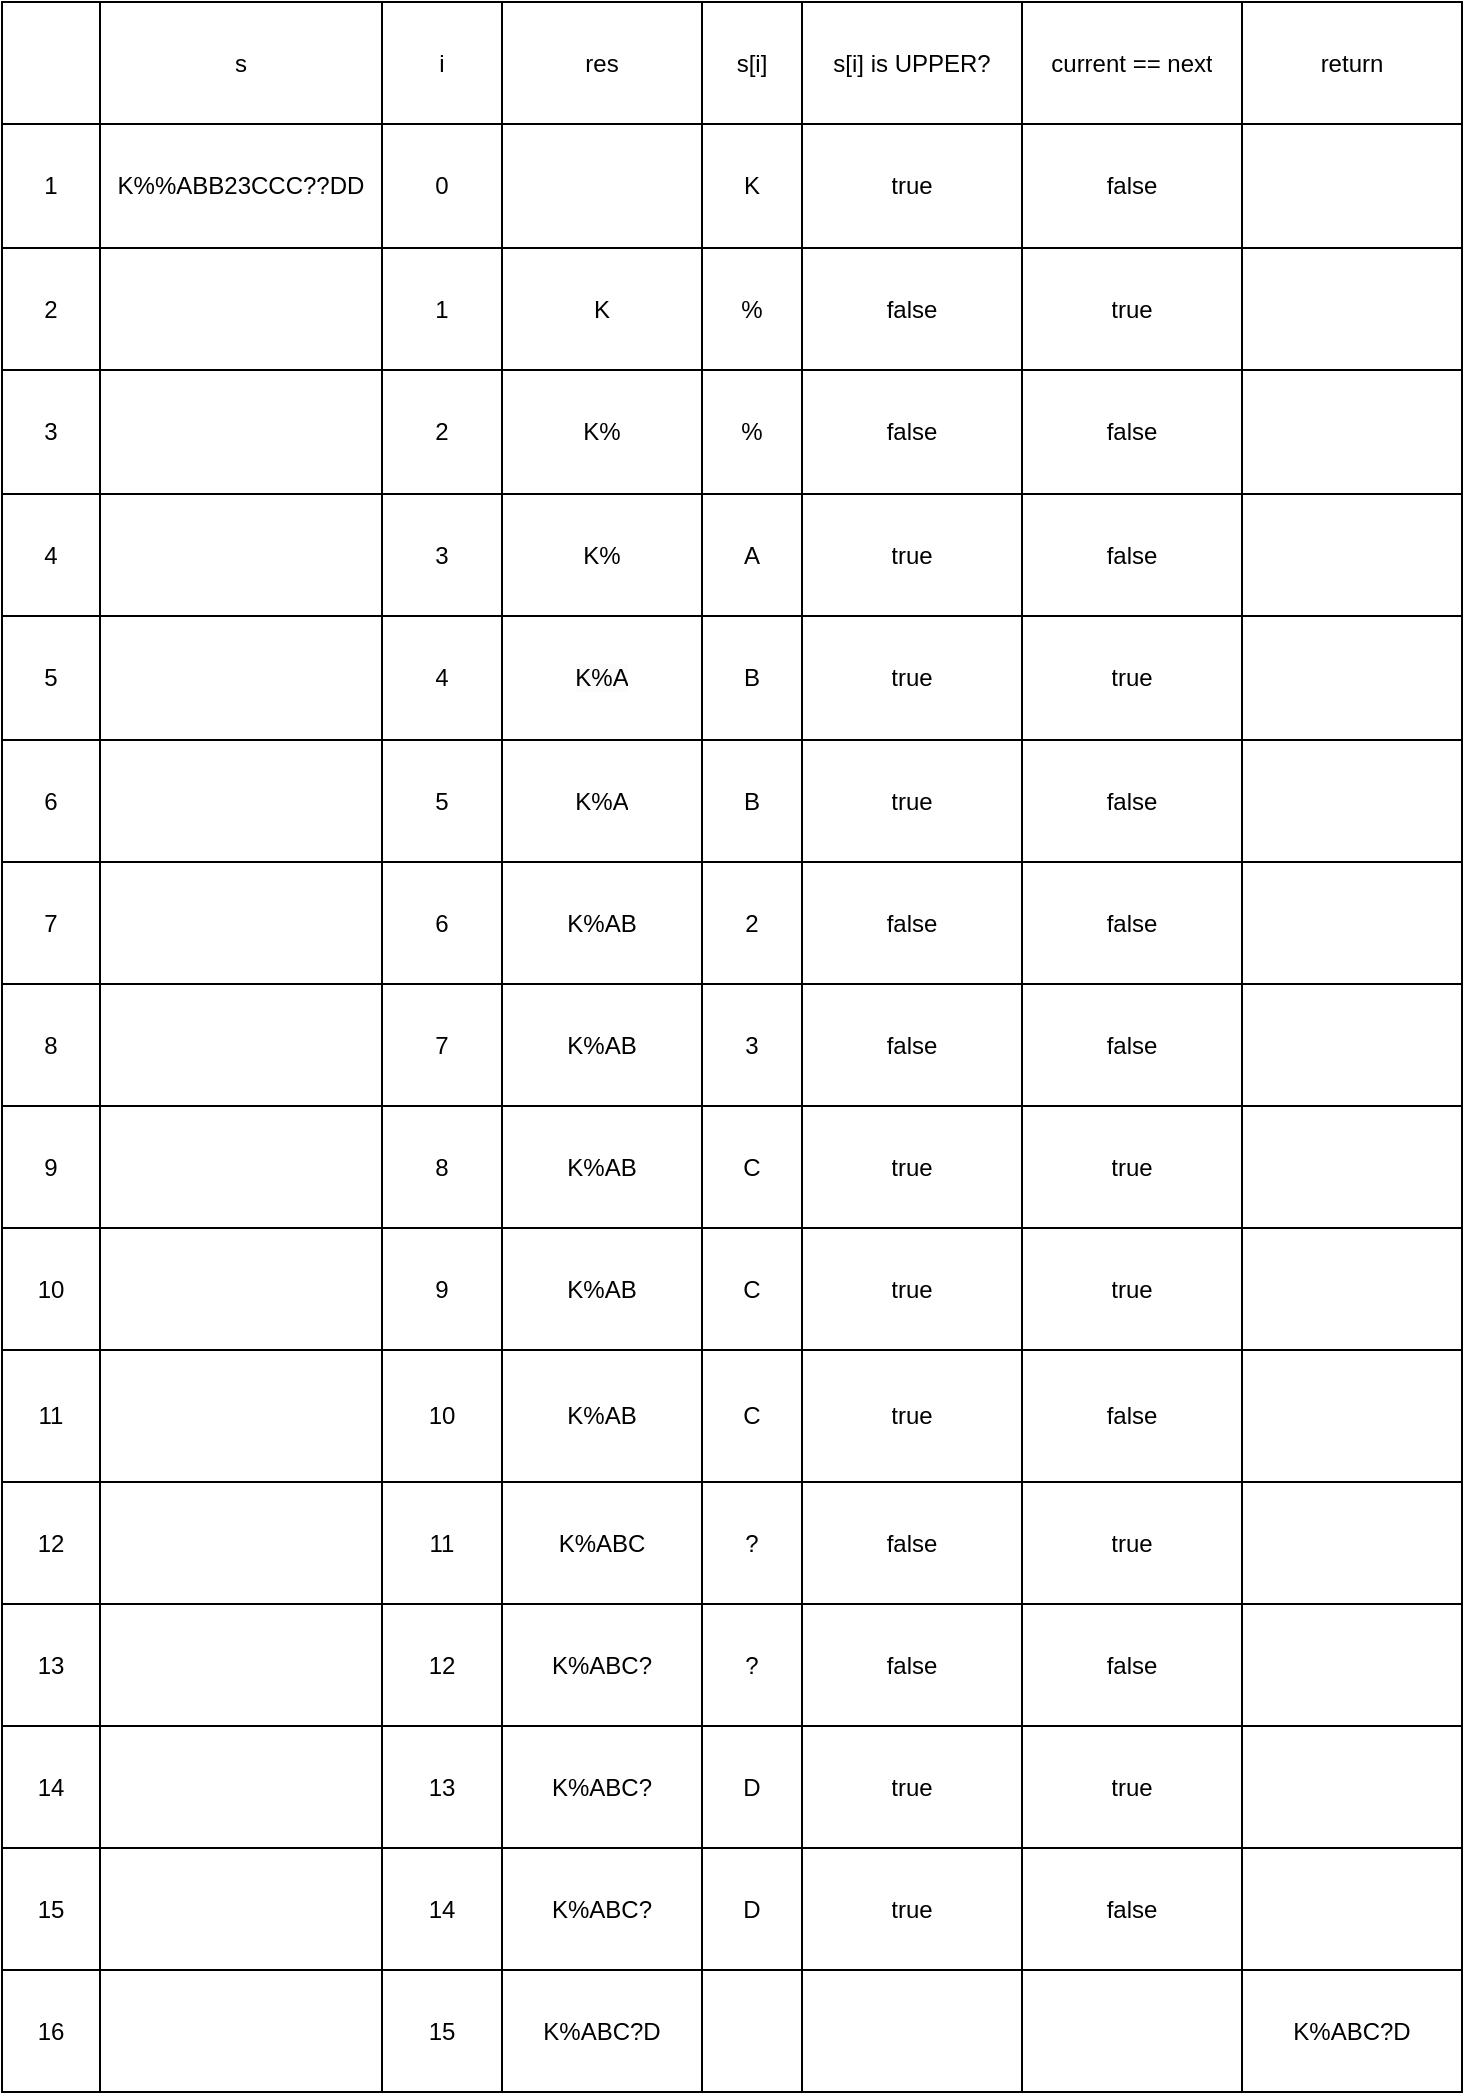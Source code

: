 <mxfile>
    <diagram id="xRcqVcidd9in8_L7Tt4t" name="Page-1">
        <mxGraphModel dx="1222" dy="892" grid="1" gridSize="10" guides="1" tooltips="1" connect="1" arrows="1" fold="1" page="1" pageScale="1" pageWidth="850" pageHeight="1100" math="0" shadow="0">
            <root>
                <mxCell id="0"/>
                <mxCell id="1" parent="0"/>
                <mxCell id="3" value="" style="shape=table;startSize=0;container=1;collapsible=0;childLayout=tableLayout;" vertex="1" parent="1">
                    <mxGeometry x="70" y="28" width="730" height="1045" as="geometry"/>
                </mxCell>
                <mxCell id="4" value="" style="shape=tableRow;horizontal=0;startSize=0;swimlaneHead=0;swimlaneBody=0;strokeColor=inherit;top=0;left=0;bottom=0;right=0;collapsible=0;dropTarget=0;fillColor=none;points=[[0,0.5],[1,0.5]];portConstraint=eastwest;" vertex="1" parent="3">
                    <mxGeometry width="730" height="61" as="geometry"/>
                </mxCell>
                <mxCell id="5" value="" style="shape=partialRectangle;html=1;whiteSpace=wrap;connectable=0;strokeColor=inherit;overflow=hidden;fillColor=none;top=0;left=0;bottom=0;right=0;pointerEvents=1;shadow=0;" vertex="1" parent="4">
                    <mxGeometry width="49" height="61" as="geometry">
                        <mxRectangle width="49" height="61" as="alternateBounds"/>
                    </mxGeometry>
                </mxCell>
                <mxCell id="61" value="s" style="shape=partialRectangle;html=1;whiteSpace=wrap;connectable=0;strokeColor=inherit;overflow=hidden;fillColor=none;top=0;left=0;bottom=0;right=0;pointerEvents=1;" vertex="1" parent="4">
                    <mxGeometry x="49" width="141" height="61" as="geometry">
                        <mxRectangle width="141" height="61" as="alternateBounds"/>
                    </mxGeometry>
                </mxCell>
                <mxCell id="165" value="i" style="shape=partialRectangle;html=1;whiteSpace=wrap;connectable=0;strokeColor=inherit;overflow=hidden;fillColor=none;top=0;left=0;bottom=0;right=0;pointerEvents=1;" vertex="1" parent="4">
                    <mxGeometry x="190" width="60" height="61" as="geometry">
                        <mxRectangle width="60" height="61" as="alternateBounds"/>
                    </mxGeometry>
                </mxCell>
                <mxCell id="6" value="res" style="shape=partialRectangle;html=1;whiteSpace=wrap;connectable=0;strokeColor=inherit;overflow=hidden;fillColor=none;top=0;left=0;bottom=0;right=0;pointerEvents=1;" vertex="1" parent="4">
                    <mxGeometry x="250" width="100" height="61" as="geometry">
                        <mxRectangle width="100" height="61" as="alternateBounds"/>
                    </mxGeometry>
                </mxCell>
                <mxCell id="7" value="s[i]" style="shape=partialRectangle;html=1;whiteSpace=wrap;connectable=0;strokeColor=inherit;overflow=hidden;fillColor=none;top=0;left=0;bottom=0;right=0;pointerEvents=1;" vertex="1" parent="4">
                    <mxGeometry x="350" width="50" height="61" as="geometry">
                        <mxRectangle width="50" height="61" as="alternateBounds"/>
                    </mxGeometry>
                </mxCell>
                <mxCell id="8" value="s[i] is UPPER?" style="shape=partialRectangle;html=1;whiteSpace=wrap;connectable=0;strokeColor=inherit;overflow=hidden;fillColor=none;top=0;left=0;bottom=0;right=0;pointerEvents=1;" vertex="1" parent="4">
                    <mxGeometry x="400" width="110" height="61" as="geometry">
                        <mxRectangle width="110" height="61" as="alternateBounds"/>
                    </mxGeometry>
                </mxCell>
                <mxCell id="9" value="&lt;span style=&quot;color: rgb(0, 0, 0);&quot;&gt;current == next&lt;/span&gt;" style="shape=partialRectangle;html=1;whiteSpace=wrap;connectable=0;strokeColor=inherit;overflow=hidden;fillColor=none;top=0;left=0;bottom=0;right=0;pointerEvents=1;" vertex="1" parent="4">
                    <mxGeometry x="510" width="110" height="61" as="geometry">
                        <mxRectangle width="110" height="61" as="alternateBounds"/>
                    </mxGeometry>
                </mxCell>
                <mxCell id="10" value="return" style="shape=partialRectangle;html=1;whiteSpace=wrap;connectable=0;strokeColor=inherit;overflow=hidden;fillColor=none;top=0;left=0;bottom=0;right=0;pointerEvents=1;" vertex="1" parent="4">
                    <mxGeometry x="620" width="110" height="61" as="geometry">
                        <mxRectangle width="110" height="61" as="alternateBounds"/>
                    </mxGeometry>
                </mxCell>
                <mxCell id="12" value="" style="shape=tableRow;horizontal=0;startSize=0;swimlaneHead=0;swimlaneBody=0;strokeColor=inherit;top=0;left=0;bottom=0;right=0;collapsible=0;dropTarget=0;fillColor=none;points=[[0,0.5],[1,0.5]];portConstraint=eastwest;" vertex="1" parent="3">
                    <mxGeometry y="61" width="730" height="62" as="geometry"/>
                </mxCell>
                <mxCell id="13" value="1" style="shape=partialRectangle;html=1;whiteSpace=wrap;connectable=0;strokeColor=inherit;overflow=hidden;fillColor=none;top=0;left=0;bottom=0;right=0;pointerEvents=1;" vertex="1" parent="12">
                    <mxGeometry width="49" height="62" as="geometry">
                        <mxRectangle width="49" height="62" as="alternateBounds"/>
                    </mxGeometry>
                </mxCell>
                <mxCell id="62" value="K%%ABB23CCC??DD" style="shape=partialRectangle;html=1;whiteSpace=wrap;connectable=0;strokeColor=inherit;overflow=hidden;fillColor=none;top=0;left=0;bottom=0;right=0;pointerEvents=1;" vertex="1" parent="12">
                    <mxGeometry x="49" width="141" height="62" as="geometry">
                        <mxRectangle width="141" height="62" as="alternateBounds"/>
                    </mxGeometry>
                </mxCell>
                <mxCell id="166" value="0" style="shape=partialRectangle;html=1;whiteSpace=wrap;connectable=0;strokeColor=inherit;overflow=hidden;fillColor=none;top=0;left=0;bottom=0;right=0;pointerEvents=1;" vertex="1" parent="12">
                    <mxGeometry x="190" width="60" height="62" as="geometry">
                        <mxRectangle width="60" height="62" as="alternateBounds"/>
                    </mxGeometry>
                </mxCell>
                <mxCell id="14" value="" style="shape=partialRectangle;html=1;whiteSpace=wrap;connectable=0;strokeColor=inherit;overflow=hidden;fillColor=none;top=0;left=0;bottom=0;right=0;pointerEvents=1;" vertex="1" parent="12">
                    <mxGeometry x="250" width="100" height="62" as="geometry">
                        <mxRectangle width="100" height="62" as="alternateBounds"/>
                    </mxGeometry>
                </mxCell>
                <mxCell id="15" value="K" style="shape=partialRectangle;html=1;whiteSpace=wrap;connectable=0;strokeColor=inherit;overflow=hidden;fillColor=none;top=0;left=0;bottom=0;right=0;pointerEvents=1;" vertex="1" parent="12">
                    <mxGeometry x="350" width="50" height="62" as="geometry">
                        <mxRectangle width="50" height="62" as="alternateBounds"/>
                    </mxGeometry>
                </mxCell>
                <mxCell id="16" value="true" style="shape=partialRectangle;html=1;whiteSpace=wrap;connectable=0;strokeColor=inherit;overflow=hidden;fillColor=none;top=0;left=0;bottom=0;right=0;pointerEvents=1;" vertex="1" parent="12">
                    <mxGeometry x="400" width="110" height="62" as="geometry">
                        <mxRectangle width="110" height="62" as="alternateBounds"/>
                    </mxGeometry>
                </mxCell>
                <mxCell id="17" value="false" style="shape=partialRectangle;html=1;whiteSpace=wrap;connectable=0;strokeColor=inherit;overflow=hidden;fillColor=none;top=0;left=0;bottom=0;right=0;pointerEvents=1;" vertex="1" parent="12">
                    <mxGeometry x="510" width="110" height="62" as="geometry">
                        <mxRectangle width="110" height="62" as="alternateBounds"/>
                    </mxGeometry>
                </mxCell>
                <mxCell id="18" value="" style="shape=partialRectangle;html=1;whiteSpace=wrap;connectable=0;strokeColor=inherit;overflow=hidden;fillColor=none;top=0;left=0;bottom=0;right=0;pointerEvents=1;" vertex="1" parent="12">
                    <mxGeometry x="620" width="110" height="62" as="geometry">
                        <mxRectangle width="110" height="62" as="alternateBounds"/>
                    </mxGeometry>
                </mxCell>
                <mxCell id="20" value="" style="shape=tableRow;horizontal=0;startSize=0;swimlaneHead=0;swimlaneBody=0;strokeColor=inherit;top=0;left=0;bottom=0;right=0;collapsible=0;dropTarget=0;fillColor=none;points=[[0,0.5],[1,0.5]];portConstraint=eastwest;" vertex="1" parent="3">
                    <mxGeometry y="123" width="730" height="61" as="geometry"/>
                </mxCell>
                <mxCell id="21" value="2" style="shape=partialRectangle;html=1;whiteSpace=wrap;connectable=0;strokeColor=inherit;overflow=hidden;fillColor=none;top=0;left=0;bottom=0;right=0;pointerEvents=1;" vertex="1" parent="20">
                    <mxGeometry width="49" height="61" as="geometry">
                        <mxRectangle width="49" height="61" as="alternateBounds"/>
                    </mxGeometry>
                </mxCell>
                <mxCell id="63" style="shape=partialRectangle;html=1;whiteSpace=wrap;connectable=0;strokeColor=inherit;overflow=hidden;fillColor=none;top=0;left=0;bottom=0;right=0;pointerEvents=1;" vertex="1" parent="20">
                    <mxGeometry x="49" width="141" height="61" as="geometry">
                        <mxRectangle width="141" height="61" as="alternateBounds"/>
                    </mxGeometry>
                </mxCell>
                <mxCell id="167" value="1" style="shape=partialRectangle;html=1;whiteSpace=wrap;connectable=0;strokeColor=inherit;overflow=hidden;fillColor=none;top=0;left=0;bottom=0;right=0;pointerEvents=1;" vertex="1" parent="20">
                    <mxGeometry x="190" width="60" height="61" as="geometry">
                        <mxRectangle width="60" height="61" as="alternateBounds"/>
                    </mxGeometry>
                </mxCell>
                <mxCell id="22" value="K" style="shape=partialRectangle;html=1;whiteSpace=wrap;connectable=0;strokeColor=inherit;overflow=hidden;fillColor=none;top=0;left=0;bottom=0;right=0;pointerEvents=1;" vertex="1" parent="20">
                    <mxGeometry x="250" width="100" height="61" as="geometry">
                        <mxRectangle width="100" height="61" as="alternateBounds"/>
                    </mxGeometry>
                </mxCell>
                <mxCell id="23" value="%" style="shape=partialRectangle;html=1;whiteSpace=wrap;connectable=0;strokeColor=inherit;overflow=hidden;fillColor=none;top=0;left=0;bottom=0;right=0;pointerEvents=1;" vertex="1" parent="20">
                    <mxGeometry x="350" width="50" height="61" as="geometry">
                        <mxRectangle width="50" height="61" as="alternateBounds"/>
                    </mxGeometry>
                </mxCell>
                <mxCell id="24" value="false" style="shape=partialRectangle;html=1;whiteSpace=wrap;connectable=0;strokeColor=inherit;overflow=hidden;fillColor=none;top=0;left=0;bottom=0;right=0;pointerEvents=1;" vertex="1" parent="20">
                    <mxGeometry x="400" width="110" height="61" as="geometry">
                        <mxRectangle width="110" height="61" as="alternateBounds"/>
                    </mxGeometry>
                </mxCell>
                <mxCell id="25" value="true" style="shape=partialRectangle;html=1;whiteSpace=wrap;connectable=0;strokeColor=inherit;overflow=hidden;fillColor=none;top=0;left=0;bottom=0;right=0;pointerEvents=1;" vertex="1" parent="20">
                    <mxGeometry x="510" width="110" height="61" as="geometry">
                        <mxRectangle width="110" height="61" as="alternateBounds"/>
                    </mxGeometry>
                </mxCell>
                <mxCell id="26" value="" style="shape=partialRectangle;html=1;whiteSpace=wrap;connectable=0;strokeColor=inherit;overflow=hidden;fillColor=none;top=0;left=0;bottom=0;right=0;pointerEvents=1;" vertex="1" parent="20">
                    <mxGeometry x="620" width="110" height="61" as="geometry">
                        <mxRectangle width="110" height="61" as="alternateBounds"/>
                    </mxGeometry>
                </mxCell>
                <mxCell id="28" value="" style="shape=tableRow;horizontal=0;startSize=0;swimlaneHead=0;swimlaneBody=0;strokeColor=inherit;top=0;left=0;bottom=0;right=0;collapsible=0;dropTarget=0;fillColor=none;points=[[0,0.5],[1,0.5]];portConstraint=eastwest;" vertex="1" parent="3">
                    <mxGeometry y="184" width="730" height="62" as="geometry"/>
                </mxCell>
                <mxCell id="29" value="3" style="shape=partialRectangle;html=1;whiteSpace=wrap;connectable=0;strokeColor=inherit;overflow=hidden;fillColor=none;top=0;left=0;bottom=0;right=0;pointerEvents=1;" vertex="1" parent="28">
                    <mxGeometry width="49" height="62" as="geometry">
                        <mxRectangle width="49" height="62" as="alternateBounds"/>
                    </mxGeometry>
                </mxCell>
                <mxCell id="64" style="shape=partialRectangle;html=1;whiteSpace=wrap;connectable=0;strokeColor=inherit;overflow=hidden;fillColor=none;top=0;left=0;bottom=0;right=0;pointerEvents=1;" vertex="1" parent="28">
                    <mxGeometry x="49" width="141" height="62" as="geometry">
                        <mxRectangle width="141" height="62" as="alternateBounds"/>
                    </mxGeometry>
                </mxCell>
                <mxCell id="168" value="2" style="shape=partialRectangle;html=1;whiteSpace=wrap;connectable=0;strokeColor=inherit;overflow=hidden;fillColor=none;top=0;left=0;bottom=0;right=0;pointerEvents=1;" vertex="1" parent="28">
                    <mxGeometry x="190" width="60" height="62" as="geometry">
                        <mxRectangle width="60" height="62" as="alternateBounds"/>
                    </mxGeometry>
                </mxCell>
                <mxCell id="30" value="K%" style="shape=partialRectangle;html=1;whiteSpace=wrap;connectable=0;strokeColor=inherit;overflow=hidden;fillColor=none;top=0;left=0;bottom=0;right=0;pointerEvents=1;" vertex="1" parent="28">
                    <mxGeometry x="250" width="100" height="62" as="geometry">
                        <mxRectangle width="100" height="62" as="alternateBounds"/>
                    </mxGeometry>
                </mxCell>
                <mxCell id="31" value="%" style="shape=partialRectangle;html=1;whiteSpace=wrap;connectable=0;strokeColor=inherit;overflow=hidden;fillColor=none;top=0;left=0;bottom=0;right=0;pointerEvents=1;" vertex="1" parent="28">
                    <mxGeometry x="350" width="50" height="62" as="geometry">
                        <mxRectangle width="50" height="62" as="alternateBounds"/>
                    </mxGeometry>
                </mxCell>
                <mxCell id="32" value="false" style="shape=partialRectangle;html=1;whiteSpace=wrap;connectable=0;strokeColor=inherit;overflow=hidden;fillColor=none;top=0;left=0;bottom=0;right=0;pointerEvents=1;" vertex="1" parent="28">
                    <mxGeometry x="400" width="110" height="62" as="geometry">
                        <mxRectangle width="110" height="62" as="alternateBounds"/>
                    </mxGeometry>
                </mxCell>
                <mxCell id="33" value="false" style="shape=partialRectangle;html=1;whiteSpace=wrap;connectable=0;strokeColor=inherit;overflow=hidden;fillColor=none;top=0;left=0;bottom=0;right=0;pointerEvents=1;" vertex="1" parent="28">
                    <mxGeometry x="510" width="110" height="62" as="geometry">
                        <mxRectangle width="110" height="62" as="alternateBounds"/>
                    </mxGeometry>
                </mxCell>
                <mxCell id="34" value="" style="shape=partialRectangle;html=1;whiteSpace=wrap;connectable=0;strokeColor=inherit;overflow=hidden;fillColor=none;top=0;left=0;bottom=0;right=0;pointerEvents=1;" vertex="1" parent="28">
                    <mxGeometry x="620" width="110" height="62" as="geometry">
                        <mxRectangle width="110" height="62" as="alternateBounds"/>
                    </mxGeometry>
                </mxCell>
                <mxCell id="36" value="" style="shape=tableRow;horizontal=0;startSize=0;swimlaneHead=0;swimlaneBody=0;strokeColor=inherit;top=0;left=0;bottom=0;right=0;collapsible=0;dropTarget=0;fillColor=none;points=[[0,0.5],[1,0.5]];portConstraint=eastwest;" vertex="1" parent="3">
                    <mxGeometry y="246" width="730" height="61" as="geometry"/>
                </mxCell>
                <mxCell id="37" value="4" style="shape=partialRectangle;html=1;whiteSpace=wrap;connectable=0;strokeColor=inherit;overflow=hidden;fillColor=none;top=0;left=0;bottom=0;right=0;pointerEvents=1;" vertex="1" parent="36">
                    <mxGeometry width="49" height="61" as="geometry">
                        <mxRectangle width="49" height="61" as="alternateBounds"/>
                    </mxGeometry>
                </mxCell>
                <mxCell id="65" style="shape=partialRectangle;html=1;whiteSpace=wrap;connectable=0;strokeColor=inherit;overflow=hidden;fillColor=none;top=0;left=0;bottom=0;right=0;pointerEvents=1;" vertex="1" parent="36">
                    <mxGeometry x="49" width="141" height="61" as="geometry">
                        <mxRectangle width="141" height="61" as="alternateBounds"/>
                    </mxGeometry>
                </mxCell>
                <mxCell id="169" value="3" style="shape=partialRectangle;html=1;whiteSpace=wrap;connectable=0;strokeColor=inherit;overflow=hidden;fillColor=none;top=0;left=0;bottom=0;right=0;pointerEvents=1;" vertex="1" parent="36">
                    <mxGeometry x="190" width="60" height="61" as="geometry">
                        <mxRectangle width="60" height="61" as="alternateBounds"/>
                    </mxGeometry>
                </mxCell>
                <mxCell id="38" value="&lt;span style=&quot;color: rgb(0, 0, 0);&quot;&gt;K%&lt;/span&gt;" style="shape=partialRectangle;html=1;whiteSpace=wrap;connectable=0;strokeColor=inherit;overflow=hidden;fillColor=none;top=0;left=0;bottom=0;right=0;pointerEvents=1;" vertex="1" parent="36">
                    <mxGeometry x="250" width="100" height="61" as="geometry">
                        <mxRectangle width="100" height="61" as="alternateBounds"/>
                    </mxGeometry>
                </mxCell>
                <mxCell id="39" value="A" style="shape=partialRectangle;html=1;whiteSpace=wrap;connectable=0;strokeColor=inherit;overflow=hidden;fillColor=none;top=0;left=0;bottom=0;right=0;pointerEvents=1;" vertex="1" parent="36">
                    <mxGeometry x="350" width="50" height="61" as="geometry">
                        <mxRectangle width="50" height="61" as="alternateBounds"/>
                    </mxGeometry>
                </mxCell>
                <mxCell id="40" value="true" style="shape=partialRectangle;html=1;whiteSpace=wrap;connectable=0;strokeColor=inherit;overflow=hidden;fillColor=none;top=0;left=0;bottom=0;right=0;pointerEvents=1;" vertex="1" parent="36">
                    <mxGeometry x="400" width="110" height="61" as="geometry">
                        <mxRectangle width="110" height="61" as="alternateBounds"/>
                    </mxGeometry>
                </mxCell>
                <mxCell id="41" value="false" style="shape=partialRectangle;html=1;whiteSpace=wrap;connectable=0;strokeColor=inherit;overflow=hidden;fillColor=none;top=0;left=0;bottom=0;right=0;pointerEvents=1;" vertex="1" parent="36">
                    <mxGeometry x="510" width="110" height="61" as="geometry">
                        <mxRectangle width="110" height="61" as="alternateBounds"/>
                    </mxGeometry>
                </mxCell>
                <mxCell id="42" value="" style="shape=partialRectangle;html=1;whiteSpace=wrap;connectable=0;strokeColor=inherit;overflow=hidden;fillColor=none;top=0;left=0;bottom=0;right=0;pointerEvents=1;" vertex="1" parent="36">
                    <mxGeometry x="620" width="110" height="61" as="geometry">
                        <mxRectangle width="110" height="61" as="alternateBounds"/>
                    </mxGeometry>
                </mxCell>
                <mxCell id="44" value="" style="shape=tableRow;horizontal=0;startSize=0;swimlaneHead=0;swimlaneBody=0;strokeColor=inherit;top=0;left=0;bottom=0;right=0;collapsible=0;dropTarget=0;fillColor=none;points=[[0,0.5],[1,0.5]];portConstraint=eastwest;" vertex="1" parent="3">
                    <mxGeometry y="307" width="730" height="62" as="geometry"/>
                </mxCell>
                <mxCell id="45" value="5" style="shape=partialRectangle;html=1;whiteSpace=wrap;connectable=0;strokeColor=inherit;overflow=hidden;fillColor=none;top=0;left=0;bottom=0;right=0;pointerEvents=1;" vertex="1" parent="44">
                    <mxGeometry width="49" height="62" as="geometry">
                        <mxRectangle width="49" height="62" as="alternateBounds"/>
                    </mxGeometry>
                </mxCell>
                <mxCell id="66" style="shape=partialRectangle;html=1;whiteSpace=wrap;connectable=0;strokeColor=inherit;overflow=hidden;fillColor=none;top=0;left=0;bottom=0;right=0;pointerEvents=1;" vertex="1" parent="44">
                    <mxGeometry x="49" width="141" height="62" as="geometry">
                        <mxRectangle width="141" height="62" as="alternateBounds"/>
                    </mxGeometry>
                </mxCell>
                <mxCell id="170" value="4" style="shape=partialRectangle;html=1;whiteSpace=wrap;connectable=0;strokeColor=inherit;overflow=hidden;fillColor=none;top=0;left=0;bottom=0;right=0;pointerEvents=1;" vertex="1" parent="44">
                    <mxGeometry x="190" width="60" height="62" as="geometry">
                        <mxRectangle width="60" height="62" as="alternateBounds"/>
                    </mxGeometry>
                </mxCell>
                <mxCell id="46" value="&lt;span style=&quot;color: rgb(0, 0, 0); font-family: Helvetica; font-size: 12px; font-style: normal; font-variant-ligatures: normal; font-variant-caps: normal; font-weight: 400; letter-spacing: normal; orphans: 2; text-align: center; text-indent: 0px; text-transform: none; widows: 2; word-spacing: 0px; -webkit-text-stroke-width: 0px; white-space: normal; background-color: rgb(251, 251, 251); text-decoration-thickness: initial; text-decoration-style: initial; text-decoration-color: initial; float: none; display: inline !important;&quot;&gt;K%A&lt;/span&gt;" style="shape=partialRectangle;html=1;whiteSpace=wrap;connectable=0;strokeColor=inherit;overflow=hidden;fillColor=none;top=0;left=0;bottom=0;right=0;pointerEvents=1;" vertex="1" parent="44">
                    <mxGeometry x="250" width="100" height="62" as="geometry">
                        <mxRectangle width="100" height="62" as="alternateBounds"/>
                    </mxGeometry>
                </mxCell>
                <mxCell id="47" value="B" style="shape=partialRectangle;html=1;whiteSpace=wrap;connectable=0;strokeColor=inherit;overflow=hidden;fillColor=none;top=0;left=0;bottom=0;right=0;pointerEvents=1;" vertex="1" parent="44">
                    <mxGeometry x="350" width="50" height="62" as="geometry">
                        <mxRectangle width="50" height="62" as="alternateBounds"/>
                    </mxGeometry>
                </mxCell>
                <mxCell id="48" value="true" style="shape=partialRectangle;html=1;whiteSpace=wrap;connectable=0;strokeColor=inherit;overflow=hidden;fillColor=none;top=0;left=0;bottom=0;right=0;pointerEvents=1;" vertex="1" parent="44">
                    <mxGeometry x="400" width="110" height="62" as="geometry">
                        <mxRectangle width="110" height="62" as="alternateBounds"/>
                    </mxGeometry>
                </mxCell>
                <mxCell id="49" value="true" style="shape=partialRectangle;html=1;whiteSpace=wrap;connectable=0;strokeColor=inherit;overflow=hidden;fillColor=none;top=0;left=0;bottom=0;right=0;pointerEvents=1;" vertex="1" parent="44">
                    <mxGeometry x="510" width="110" height="62" as="geometry">
                        <mxRectangle width="110" height="62" as="alternateBounds"/>
                    </mxGeometry>
                </mxCell>
                <mxCell id="50" value="" style="shape=partialRectangle;html=1;whiteSpace=wrap;connectable=0;strokeColor=inherit;overflow=hidden;fillColor=none;top=0;left=0;bottom=0;right=0;pointerEvents=1;" vertex="1" parent="44">
                    <mxGeometry x="620" width="110" height="62" as="geometry">
                        <mxRectangle width="110" height="62" as="alternateBounds"/>
                    </mxGeometry>
                </mxCell>
                <mxCell id="52" value="" style="shape=tableRow;horizontal=0;startSize=0;swimlaneHead=0;swimlaneBody=0;strokeColor=inherit;top=0;left=0;bottom=0;right=0;collapsible=0;dropTarget=0;fillColor=none;points=[[0,0.5],[1,0.5]];portConstraint=eastwest;" vertex="1" parent="3">
                    <mxGeometry y="369" width="730" height="61" as="geometry"/>
                </mxCell>
                <mxCell id="53" value="6" style="shape=partialRectangle;html=1;whiteSpace=wrap;connectable=0;strokeColor=inherit;overflow=hidden;fillColor=none;top=0;left=0;bottom=0;right=0;pointerEvents=1;" vertex="1" parent="52">
                    <mxGeometry width="49" height="61" as="geometry">
                        <mxRectangle width="49" height="61" as="alternateBounds"/>
                    </mxGeometry>
                </mxCell>
                <mxCell id="67" style="shape=partialRectangle;html=1;whiteSpace=wrap;connectable=0;strokeColor=inherit;overflow=hidden;fillColor=none;top=0;left=0;bottom=0;right=0;pointerEvents=1;" vertex="1" parent="52">
                    <mxGeometry x="49" width="141" height="61" as="geometry">
                        <mxRectangle width="141" height="61" as="alternateBounds"/>
                    </mxGeometry>
                </mxCell>
                <mxCell id="171" value="5" style="shape=partialRectangle;html=1;whiteSpace=wrap;connectable=0;strokeColor=inherit;overflow=hidden;fillColor=none;top=0;left=0;bottom=0;right=0;pointerEvents=1;" vertex="1" parent="52">
                    <mxGeometry x="190" width="60" height="61" as="geometry">
                        <mxRectangle width="60" height="61" as="alternateBounds"/>
                    </mxGeometry>
                </mxCell>
                <mxCell id="54" value="&lt;span style=&quot;color: rgb(0, 0, 0);&quot;&gt;K%A&lt;/span&gt;" style="shape=partialRectangle;html=1;whiteSpace=wrap;connectable=0;strokeColor=inherit;overflow=hidden;fillColor=none;top=0;left=0;bottom=0;right=0;pointerEvents=1;" vertex="1" parent="52">
                    <mxGeometry x="250" width="100" height="61" as="geometry">
                        <mxRectangle width="100" height="61" as="alternateBounds"/>
                    </mxGeometry>
                </mxCell>
                <mxCell id="55" value="B" style="shape=partialRectangle;html=1;whiteSpace=wrap;connectable=0;strokeColor=inherit;overflow=hidden;fillColor=none;top=0;left=0;bottom=0;right=0;pointerEvents=1;" vertex="1" parent="52">
                    <mxGeometry x="350" width="50" height="61" as="geometry">
                        <mxRectangle width="50" height="61" as="alternateBounds"/>
                    </mxGeometry>
                </mxCell>
                <mxCell id="56" value="true" style="shape=partialRectangle;html=1;whiteSpace=wrap;connectable=0;strokeColor=inherit;overflow=hidden;fillColor=none;top=0;left=0;bottom=0;right=0;pointerEvents=1;" vertex="1" parent="52">
                    <mxGeometry x="400" width="110" height="61" as="geometry">
                        <mxRectangle width="110" height="61" as="alternateBounds"/>
                    </mxGeometry>
                </mxCell>
                <mxCell id="57" value="false" style="shape=partialRectangle;html=1;whiteSpace=wrap;connectable=0;strokeColor=inherit;overflow=hidden;fillColor=none;top=0;left=0;bottom=0;right=0;pointerEvents=1;" vertex="1" parent="52">
                    <mxGeometry x="510" width="110" height="61" as="geometry">
                        <mxRectangle width="110" height="61" as="alternateBounds"/>
                    </mxGeometry>
                </mxCell>
                <mxCell id="58" value="" style="shape=partialRectangle;html=1;whiteSpace=wrap;connectable=0;strokeColor=inherit;overflow=hidden;fillColor=none;top=0;left=0;bottom=0;right=0;pointerEvents=1;" vertex="1" parent="52">
                    <mxGeometry x="620" width="110" height="61" as="geometry">
                        <mxRectangle width="110" height="61" as="alternateBounds"/>
                    </mxGeometry>
                </mxCell>
                <mxCell id="76" style="shape=tableRow;horizontal=0;startSize=0;swimlaneHead=0;swimlaneBody=0;strokeColor=inherit;top=0;left=0;bottom=0;right=0;collapsible=0;dropTarget=0;fillColor=none;points=[[0,0.5],[1,0.5]];portConstraint=eastwest;" vertex="1" parent="3">
                    <mxGeometry y="430" width="730" height="61" as="geometry"/>
                </mxCell>
                <mxCell id="77" value="7" style="shape=partialRectangle;html=1;whiteSpace=wrap;connectable=0;strokeColor=inherit;overflow=hidden;fillColor=none;top=0;left=0;bottom=0;right=0;pointerEvents=1;" vertex="1" parent="76">
                    <mxGeometry width="49" height="61" as="geometry">
                        <mxRectangle width="49" height="61" as="alternateBounds"/>
                    </mxGeometry>
                </mxCell>
                <mxCell id="78" style="shape=partialRectangle;html=1;whiteSpace=wrap;connectable=0;strokeColor=inherit;overflow=hidden;fillColor=none;top=0;left=0;bottom=0;right=0;pointerEvents=1;" vertex="1" parent="76">
                    <mxGeometry x="49" width="141" height="61" as="geometry">
                        <mxRectangle width="141" height="61" as="alternateBounds"/>
                    </mxGeometry>
                </mxCell>
                <mxCell id="172" value="6" style="shape=partialRectangle;html=1;whiteSpace=wrap;connectable=0;strokeColor=inherit;overflow=hidden;fillColor=none;top=0;left=0;bottom=0;right=0;pointerEvents=1;" vertex="1" parent="76">
                    <mxGeometry x="190" width="60" height="61" as="geometry">
                        <mxRectangle width="60" height="61" as="alternateBounds"/>
                    </mxGeometry>
                </mxCell>
                <mxCell id="79" value="&lt;span style=&quot;color: rgb(0, 0, 0);&quot;&gt;K%AB&lt;/span&gt;" style="shape=partialRectangle;html=1;whiteSpace=wrap;connectable=0;strokeColor=inherit;overflow=hidden;fillColor=none;top=0;left=0;bottom=0;right=0;pointerEvents=1;" vertex="1" parent="76">
                    <mxGeometry x="250" width="100" height="61" as="geometry">
                        <mxRectangle width="100" height="61" as="alternateBounds"/>
                    </mxGeometry>
                </mxCell>
                <mxCell id="80" value="2" style="shape=partialRectangle;html=1;whiteSpace=wrap;connectable=0;strokeColor=inherit;overflow=hidden;fillColor=none;top=0;left=0;bottom=0;right=0;pointerEvents=1;" vertex="1" parent="76">
                    <mxGeometry x="350" width="50" height="61" as="geometry">
                        <mxRectangle width="50" height="61" as="alternateBounds"/>
                    </mxGeometry>
                </mxCell>
                <mxCell id="81" value="false" style="shape=partialRectangle;html=1;whiteSpace=wrap;connectable=0;strokeColor=inherit;overflow=hidden;fillColor=none;top=0;left=0;bottom=0;right=0;pointerEvents=1;" vertex="1" parent="76">
                    <mxGeometry x="400" width="110" height="61" as="geometry">
                        <mxRectangle width="110" height="61" as="alternateBounds"/>
                    </mxGeometry>
                </mxCell>
                <mxCell id="82" value="false" style="shape=partialRectangle;html=1;whiteSpace=wrap;connectable=0;strokeColor=inherit;overflow=hidden;fillColor=none;top=0;left=0;bottom=0;right=0;pointerEvents=1;" vertex="1" parent="76">
                    <mxGeometry x="510" width="110" height="61" as="geometry">
                        <mxRectangle width="110" height="61" as="alternateBounds"/>
                    </mxGeometry>
                </mxCell>
                <mxCell id="83" style="shape=partialRectangle;html=1;whiteSpace=wrap;connectable=0;strokeColor=inherit;overflow=hidden;fillColor=none;top=0;left=0;bottom=0;right=0;pointerEvents=1;" vertex="1" parent="76">
                    <mxGeometry x="620" width="110" height="61" as="geometry">
                        <mxRectangle width="110" height="61" as="alternateBounds"/>
                    </mxGeometry>
                </mxCell>
                <mxCell id="68" style="shape=tableRow;horizontal=0;startSize=0;swimlaneHead=0;swimlaneBody=0;strokeColor=inherit;top=0;left=0;bottom=0;right=0;collapsible=0;dropTarget=0;fillColor=none;points=[[0,0.5],[1,0.5]];portConstraint=eastwest;" vertex="1" parent="3">
                    <mxGeometry y="491" width="730" height="61" as="geometry"/>
                </mxCell>
                <mxCell id="69" value="8" style="shape=partialRectangle;html=1;whiteSpace=wrap;connectable=0;strokeColor=inherit;overflow=hidden;fillColor=none;top=0;left=0;bottom=0;right=0;pointerEvents=1;" vertex="1" parent="68">
                    <mxGeometry width="49" height="61" as="geometry">
                        <mxRectangle width="49" height="61" as="alternateBounds"/>
                    </mxGeometry>
                </mxCell>
                <mxCell id="70" style="shape=partialRectangle;html=1;whiteSpace=wrap;connectable=0;strokeColor=inherit;overflow=hidden;fillColor=none;top=0;left=0;bottom=0;right=0;pointerEvents=1;" vertex="1" parent="68">
                    <mxGeometry x="49" width="141" height="61" as="geometry">
                        <mxRectangle width="141" height="61" as="alternateBounds"/>
                    </mxGeometry>
                </mxCell>
                <mxCell id="173" value="7" style="shape=partialRectangle;html=1;whiteSpace=wrap;connectable=0;strokeColor=inherit;overflow=hidden;fillColor=none;top=0;left=0;bottom=0;right=0;pointerEvents=1;" vertex="1" parent="68">
                    <mxGeometry x="190" width="60" height="61" as="geometry">
                        <mxRectangle width="60" height="61" as="alternateBounds"/>
                    </mxGeometry>
                </mxCell>
                <mxCell id="71" value="&lt;span style=&quot;color: rgb(0, 0, 0);&quot;&gt;K%AB&lt;/span&gt;" style="shape=partialRectangle;html=1;whiteSpace=wrap;connectable=0;strokeColor=inherit;overflow=hidden;fillColor=none;top=0;left=0;bottom=0;right=0;pointerEvents=1;" vertex="1" parent="68">
                    <mxGeometry x="250" width="100" height="61" as="geometry">
                        <mxRectangle width="100" height="61" as="alternateBounds"/>
                    </mxGeometry>
                </mxCell>
                <mxCell id="72" value="3" style="shape=partialRectangle;html=1;whiteSpace=wrap;connectable=0;strokeColor=inherit;overflow=hidden;fillColor=none;top=0;left=0;bottom=0;right=0;pointerEvents=1;" vertex="1" parent="68">
                    <mxGeometry x="350" width="50" height="61" as="geometry">
                        <mxRectangle width="50" height="61" as="alternateBounds"/>
                    </mxGeometry>
                </mxCell>
                <mxCell id="73" value="false" style="shape=partialRectangle;html=1;whiteSpace=wrap;connectable=0;strokeColor=inherit;overflow=hidden;fillColor=none;top=0;left=0;bottom=0;right=0;pointerEvents=1;" vertex="1" parent="68">
                    <mxGeometry x="400" width="110" height="61" as="geometry">
                        <mxRectangle width="110" height="61" as="alternateBounds"/>
                    </mxGeometry>
                </mxCell>
                <mxCell id="74" value="false" style="shape=partialRectangle;html=1;whiteSpace=wrap;connectable=0;strokeColor=inherit;overflow=hidden;fillColor=none;top=0;left=0;bottom=0;right=0;pointerEvents=1;" vertex="1" parent="68">
                    <mxGeometry x="510" width="110" height="61" as="geometry">
                        <mxRectangle width="110" height="61" as="alternateBounds"/>
                    </mxGeometry>
                </mxCell>
                <mxCell id="75" style="shape=partialRectangle;html=1;whiteSpace=wrap;connectable=0;strokeColor=inherit;overflow=hidden;fillColor=none;top=0;left=0;bottom=0;right=0;pointerEvents=1;" vertex="1" parent="68">
                    <mxGeometry x="620" width="110" height="61" as="geometry">
                        <mxRectangle width="110" height="61" as="alternateBounds"/>
                    </mxGeometry>
                </mxCell>
                <mxCell id="100" style="shape=tableRow;horizontal=0;startSize=0;swimlaneHead=0;swimlaneBody=0;strokeColor=inherit;top=0;left=0;bottom=0;right=0;collapsible=0;dropTarget=0;fillColor=none;points=[[0,0.5],[1,0.5]];portConstraint=eastwest;" vertex="1" parent="3">
                    <mxGeometry y="552" width="730" height="61" as="geometry"/>
                </mxCell>
                <mxCell id="101" value="9" style="shape=partialRectangle;html=1;whiteSpace=wrap;connectable=0;strokeColor=inherit;overflow=hidden;fillColor=none;top=0;left=0;bottom=0;right=0;pointerEvents=1;" vertex="1" parent="100">
                    <mxGeometry width="49" height="61" as="geometry">
                        <mxRectangle width="49" height="61" as="alternateBounds"/>
                    </mxGeometry>
                </mxCell>
                <mxCell id="102" style="shape=partialRectangle;html=1;whiteSpace=wrap;connectable=0;strokeColor=inherit;overflow=hidden;fillColor=none;top=0;left=0;bottom=0;right=0;pointerEvents=1;" vertex="1" parent="100">
                    <mxGeometry x="49" width="141" height="61" as="geometry">
                        <mxRectangle width="141" height="61" as="alternateBounds"/>
                    </mxGeometry>
                </mxCell>
                <mxCell id="174" value="8" style="shape=partialRectangle;html=1;whiteSpace=wrap;connectable=0;strokeColor=inherit;overflow=hidden;fillColor=none;top=0;left=0;bottom=0;right=0;pointerEvents=1;" vertex="1" parent="100">
                    <mxGeometry x="190" width="60" height="61" as="geometry">
                        <mxRectangle width="60" height="61" as="alternateBounds"/>
                    </mxGeometry>
                </mxCell>
                <mxCell id="103" value="&lt;span style=&quot;color: rgb(0, 0, 0);&quot;&gt;K%AB&lt;/span&gt;" style="shape=partialRectangle;html=1;whiteSpace=wrap;connectable=0;strokeColor=inherit;overflow=hidden;fillColor=none;top=0;left=0;bottom=0;right=0;pointerEvents=1;" vertex="1" parent="100">
                    <mxGeometry x="250" width="100" height="61" as="geometry">
                        <mxRectangle width="100" height="61" as="alternateBounds"/>
                    </mxGeometry>
                </mxCell>
                <mxCell id="104" value="C" style="shape=partialRectangle;html=1;whiteSpace=wrap;connectable=0;strokeColor=inherit;overflow=hidden;fillColor=none;top=0;left=0;bottom=0;right=0;pointerEvents=1;" vertex="1" parent="100">
                    <mxGeometry x="350" width="50" height="61" as="geometry">
                        <mxRectangle width="50" height="61" as="alternateBounds"/>
                    </mxGeometry>
                </mxCell>
                <mxCell id="105" value="true" style="shape=partialRectangle;html=1;whiteSpace=wrap;connectable=0;strokeColor=inherit;overflow=hidden;fillColor=none;top=0;left=0;bottom=0;right=0;pointerEvents=1;" vertex="1" parent="100">
                    <mxGeometry x="400" width="110" height="61" as="geometry">
                        <mxRectangle width="110" height="61" as="alternateBounds"/>
                    </mxGeometry>
                </mxCell>
                <mxCell id="106" value="true" style="shape=partialRectangle;html=1;whiteSpace=wrap;connectable=0;strokeColor=inherit;overflow=hidden;fillColor=none;top=0;left=0;bottom=0;right=0;pointerEvents=1;" vertex="1" parent="100">
                    <mxGeometry x="510" width="110" height="61" as="geometry">
                        <mxRectangle width="110" height="61" as="alternateBounds"/>
                    </mxGeometry>
                </mxCell>
                <mxCell id="107" style="shape=partialRectangle;html=1;whiteSpace=wrap;connectable=0;strokeColor=inherit;overflow=hidden;fillColor=none;top=0;left=0;bottom=0;right=0;pointerEvents=1;" vertex="1" parent="100">
                    <mxGeometry x="620" width="110" height="61" as="geometry">
                        <mxRectangle width="110" height="61" as="alternateBounds"/>
                    </mxGeometry>
                </mxCell>
                <mxCell id="92" style="shape=tableRow;horizontal=0;startSize=0;swimlaneHead=0;swimlaneBody=0;strokeColor=inherit;top=0;left=0;bottom=0;right=0;collapsible=0;dropTarget=0;fillColor=none;points=[[0,0.5],[1,0.5]];portConstraint=eastwest;" vertex="1" parent="3">
                    <mxGeometry y="613" width="730" height="61" as="geometry"/>
                </mxCell>
                <mxCell id="93" value="10" style="shape=partialRectangle;html=1;whiteSpace=wrap;connectable=0;strokeColor=inherit;overflow=hidden;fillColor=none;top=0;left=0;bottom=0;right=0;pointerEvents=1;" vertex="1" parent="92">
                    <mxGeometry width="49" height="61" as="geometry">
                        <mxRectangle width="49" height="61" as="alternateBounds"/>
                    </mxGeometry>
                </mxCell>
                <mxCell id="94" style="shape=partialRectangle;html=1;whiteSpace=wrap;connectable=0;strokeColor=inherit;overflow=hidden;fillColor=none;top=0;left=0;bottom=0;right=0;pointerEvents=1;" vertex="1" parent="92">
                    <mxGeometry x="49" width="141" height="61" as="geometry">
                        <mxRectangle width="141" height="61" as="alternateBounds"/>
                    </mxGeometry>
                </mxCell>
                <mxCell id="175" value="9" style="shape=partialRectangle;html=1;whiteSpace=wrap;connectable=0;strokeColor=inherit;overflow=hidden;fillColor=none;top=0;left=0;bottom=0;right=0;pointerEvents=1;" vertex="1" parent="92">
                    <mxGeometry x="190" width="60" height="61" as="geometry">
                        <mxRectangle width="60" height="61" as="alternateBounds"/>
                    </mxGeometry>
                </mxCell>
                <mxCell id="95" value="&lt;span style=&quot;color: rgb(0, 0, 0);&quot;&gt;K%AB&lt;/span&gt;" style="shape=partialRectangle;html=1;whiteSpace=wrap;connectable=0;strokeColor=inherit;overflow=hidden;fillColor=none;top=0;left=0;bottom=0;right=0;pointerEvents=1;" vertex="1" parent="92">
                    <mxGeometry x="250" width="100" height="61" as="geometry">
                        <mxRectangle width="100" height="61" as="alternateBounds"/>
                    </mxGeometry>
                </mxCell>
                <mxCell id="96" value="C" style="shape=partialRectangle;html=1;whiteSpace=wrap;connectable=0;strokeColor=inherit;overflow=hidden;fillColor=none;top=0;left=0;bottom=0;right=0;pointerEvents=1;" vertex="1" parent="92">
                    <mxGeometry x="350" width="50" height="61" as="geometry">
                        <mxRectangle width="50" height="61" as="alternateBounds"/>
                    </mxGeometry>
                </mxCell>
                <mxCell id="97" value="true" style="shape=partialRectangle;html=1;whiteSpace=wrap;connectable=0;strokeColor=inherit;overflow=hidden;fillColor=none;top=0;left=0;bottom=0;right=0;pointerEvents=1;" vertex="1" parent="92">
                    <mxGeometry x="400" width="110" height="61" as="geometry">
                        <mxRectangle width="110" height="61" as="alternateBounds"/>
                    </mxGeometry>
                </mxCell>
                <mxCell id="98" value="true" style="shape=partialRectangle;html=1;whiteSpace=wrap;connectable=0;strokeColor=inherit;overflow=hidden;fillColor=none;top=0;left=0;bottom=0;right=0;pointerEvents=1;" vertex="1" parent="92">
                    <mxGeometry x="510" width="110" height="61" as="geometry">
                        <mxRectangle width="110" height="61" as="alternateBounds"/>
                    </mxGeometry>
                </mxCell>
                <mxCell id="99" style="shape=partialRectangle;html=1;whiteSpace=wrap;connectable=0;strokeColor=inherit;overflow=hidden;fillColor=none;top=0;left=0;bottom=0;right=0;pointerEvents=1;" vertex="1" parent="92">
                    <mxGeometry x="620" width="110" height="61" as="geometry">
                        <mxRectangle width="110" height="61" as="alternateBounds"/>
                    </mxGeometry>
                </mxCell>
                <mxCell id="84" style="shape=tableRow;horizontal=0;startSize=0;swimlaneHead=0;swimlaneBody=0;strokeColor=inherit;top=0;left=0;bottom=0;right=0;collapsible=0;dropTarget=0;fillColor=none;points=[[0,0.5],[1,0.5]];portConstraint=eastwest;" vertex="1" parent="3">
                    <mxGeometry y="674" width="730" height="66" as="geometry"/>
                </mxCell>
                <mxCell id="85" value="11" style="shape=partialRectangle;html=1;whiteSpace=wrap;connectable=0;strokeColor=inherit;overflow=hidden;fillColor=none;top=0;left=0;bottom=0;right=0;pointerEvents=1;" vertex="1" parent="84">
                    <mxGeometry width="49" height="66" as="geometry">
                        <mxRectangle width="49" height="66" as="alternateBounds"/>
                    </mxGeometry>
                </mxCell>
                <mxCell id="86" style="shape=partialRectangle;html=1;whiteSpace=wrap;connectable=0;strokeColor=inherit;overflow=hidden;fillColor=none;top=0;left=0;bottom=0;right=0;pointerEvents=1;" vertex="1" parent="84">
                    <mxGeometry x="49" width="141" height="66" as="geometry">
                        <mxRectangle width="141" height="66" as="alternateBounds"/>
                    </mxGeometry>
                </mxCell>
                <mxCell id="176" value="10" style="shape=partialRectangle;html=1;whiteSpace=wrap;connectable=0;strokeColor=inherit;overflow=hidden;fillColor=none;top=0;left=0;bottom=0;right=0;pointerEvents=1;" vertex="1" parent="84">
                    <mxGeometry x="190" width="60" height="66" as="geometry">
                        <mxRectangle width="60" height="66" as="alternateBounds"/>
                    </mxGeometry>
                </mxCell>
                <mxCell id="87" value="&lt;span style=&quot;color: rgb(0, 0, 0);&quot;&gt;K%AB&lt;/span&gt;" style="shape=partialRectangle;html=1;whiteSpace=wrap;connectable=0;strokeColor=inherit;overflow=hidden;fillColor=none;top=0;left=0;bottom=0;right=0;pointerEvents=1;" vertex="1" parent="84">
                    <mxGeometry x="250" width="100" height="66" as="geometry">
                        <mxRectangle width="100" height="66" as="alternateBounds"/>
                    </mxGeometry>
                </mxCell>
                <mxCell id="88" value="C" style="shape=partialRectangle;html=1;whiteSpace=wrap;connectable=0;strokeColor=inherit;overflow=hidden;fillColor=none;top=0;left=0;bottom=0;right=0;pointerEvents=1;" vertex="1" parent="84">
                    <mxGeometry x="350" width="50" height="66" as="geometry">
                        <mxRectangle width="50" height="66" as="alternateBounds"/>
                    </mxGeometry>
                </mxCell>
                <mxCell id="89" value="true" style="shape=partialRectangle;html=1;whiteSpace=wrap;connectable=0;strokeColor=inherit;overflow=hidden;fillColor=none;top=0;left=0;bottom=0;right=0;pointerEvents=1;" vertex="1" parent="84">
                    <mxGeometry x="400" width="110" height="66" as="geometry">
                        <mxRectangle width="110" height="66" as="alternateBounds"/>
                    </mxGeometry>
                </mxCell>
                <mxCell id="90" value="false" style="shape=partialRectangle;html=1;whiteSpace=wrap;connectable=0;strokeColor=inherit;overflow=hidden;fillColor=none;top=0;left=0;bottom=0;right=0;pointerEvents=1;" vertex="1" parent="84">
                    <mxGeometry x="510" width="110" height="66" as="geometry">
                        <mxRectangle width="110" height="66" as="alternateBounds"/>
                    </mxGeometry>
                </mxCell>
                <mxCell id="91" style="shape=partialRectangle;html=1;whiteSpace=wrap;connectable=0;strokeColor=inherit;overflow=hidden;fillColor=none;top=0;left=0;bottom=0;right=0;pointerEvents=1;" vertex="1" parent="84">
                    <mxGeometry x="620" width="110" height="66" as="geometry">
                        <mxRectangle width="110" height="66" as="alternateBounds"/>
                    </mxGeometry>
                </mxCell>
                <mxCell id="108" style="shape=tableRow;horizontal=0;startSize=0;swimlaneHead=0;swimlaneBody=0;strokeColor=inherit;top=0;left=0;bottom=0;right=0;collapsible=0;dropTarget=0;fillColor=none;points=[[0,0.5],[1,0.5]];portConstraint=eastwest;" vertex="1" parent="3">
                    <mxGeometry y="740" width="730" height="61" as="geometry"/>
                </mxCell>
                <mxCell id="109" value="12" style="shape=partialRectangle;html=1;whiteSpace=wrap;connectable=0;strokeColor=inherit;overflow=hidden;fillColor=none;top=0;left=0;bottom=0;right=0;pointerEvents=1;" vertex="1" parent="108">
                    <mxGeometry width="49" height="61" as="geometry">
                        <mxRectangle width="49" height="61" as="alternateBounds"/>
                    </mxGeometry>
                </mxCell>
                <mxCell id="110" style="shape=partialRectangle;html=1;whiteSpace=wrap;connectable=0;strokeColor=inherit;overflow=hidden;fillColor=none;top=0;left=0;bottom=0;right=0;pointerEvents=1;" vertex="1" parent="108">
                    <mxGeometry x="49" width="141" height="61" as="geometry">
                        <mxRectangle width="141" height="61" as="alternateBounds"/>
                    </mxGeometry>
                </mxCell>
                <mxCell id="177" value="11" style="shape=partialRectangle;html=1;whiteSpace=wrap;connectable=0;strokeColor=inherit;overflow=hidden;fillColor=none;top=0;left=0;bottom=0;right=0;pointerEvents=1;" vertex="1" parent="108">
                    <mxGeometry x="190" width="60" height="61" as="geometry">
                        <mxRectangle width="60" height="61" as="alternateBounds"/>
                    </mxGeometry>
                </mxCell>
                <mxCell id="111" value="&lt;span style=&quot;color: rgb(0, 0, 0);&quot;&gt;K%ABC&lt;/span&gt;" style="shape=partialRectangle;html=1;whiteSpace=wrap;connectable=0;strokeColor=inherit;overflow=hidden;fillColor=none;top=0;left=0;bottom=0;right=0;pointerEvents=1;" vertex="1" parent="108">
                    <mxGeometry x="250" width="100" height="61" as="geometry">
                        <mxRectangle width="100" height="61" as="alternateBounds"/>
                    </mxGeometry>
                </mxCell>
                <mxCell id="112" value="?" style="shape=partialRectangle;html=1;whiteSpace=wrap;connectable=0;strokeColor=inherit;overflow=hidden;fillColor=none;top=0;left=0;bottom=0;right=0;pointerEvents=1;" vertex="1" parent="108">
                    <mxGeometry x="350" width="50" height="61" as="geometry">
                        <mxRectangle width="50" height="61" as="alternateBounds"/>
                    </mxGeometry>
                </mxCell>
                <mxCell id="113" value="false" style="shape=partialRectangle;html=1;whiteSpace=wrap;connectable=0;strokeColor=inherit;overflow=hidden;fillColor=none;top=0;left=0;bottom=0;right=0;pointerEvents=1;" vertex="1" parent="108">
                    <mxGeometry x="400" width="110" height="61" as="geometry">
                        <mxRectangle width="110" height="61" as="alternateBounds"/>
                    </mxGeometry>
                </mxCell>
                <mxCell id="114" value="true" style="shape=partialRectangle;html=1;whiteSpace=wrap;connectable=0;strokeColor=inherit;overflow=hidden;fillColor=none;top=0;left=0;bottom=0;right=0;pointerEvents=1;" vertex="1" parent="108">
                    <mxGeometry x="510" width="110" height="61" as="geometry">
                        <mxRectangle width="110" height="61" as="alternateBounds"/>
                    </mxGeometry>
                </mxCell>
                <mxCell id="115" style="shape=partialRectangle;html=1;whiteSpace=wrap;connectable=0;strokeColor=inherit;overflow=hidden;fillColor=none;top=0;left=0;bottom=0;right=0;pointerEvents=1;" vertex="1" parent="108">
                    <mxGeometry x="620" width="110" height="61" as="geometry">
                        <mxRectangle width="110" height="61" as="alternateBounds"/>
                    </mxGeometry>
                </mxCell>
                <mxCell id="124" style="shape=tableRow;horizontal=0;startSize=0;swimlaneHead=0;swimlaneBody=0;strokeColor=inherit;top=0;left=0;bottom=0;right=0;collapsible=0;dropTarget=0;fillColor=none;points=[[0,0.5],[1,0.5]];portConstraint=eastwest;" vertex="1" parent="3">
                    <mxGeometry y="801" width="730" height="61" as="geometry"/>
                </mxCell>
                <mxCell id="125" value="13" style="shape=partialRectangle;html=1;whiteSpace=wrap;connectable=0;strokeColor=inherit;overflow=hidden;fillColor=none;top=0;left=0;bottom=0;right=0;pointerEvents=1;" vertex="1" parent="124">
                    <mxGeometry width="49" height="61" as="geometry">
                        <mxRectangle width="49" height="61" as="alternateBounds"/>
                    </mxGeometry>
                </mxCell>
                <mxCell id="126" style="shape=partialRectangle;html=1;whiteSpace=wrap;connectable=0;strokeColor=inherit;overflow=hidden;fillColor=none;top=0;left=0;bottom=0;right=0;pointerEvents=1;" vertex="1" parent="124">
                    <mxGeometry x="49" width="141" height="61" as="geometry">
                        <mxRectangle width="141" height="61" as="alternateBounds"/>
                    </mxGeometry>
                </mxCell>
                <mxCell id="178" value="12" style="shape=partialRectangle;html=1;whiteSpace=wrap;connectable=0;strokeColor=inherit;overflow=hidden;fillColor=none;top=0;left=0;bottom=0;right=0;pointerEvents=1;" vertex="1" parent="124">
                    <mxGeometry x="190" width="60" height="61" as="geometry">
                        <mxRectangle width="60" height="61" as="alternateBounds"/>
                    </mxGeometry>
                </mxCell>
                <mxCell id="127" value="&lt;span style=&quot;color: rgb(0, 0, 0);&quot;&gt;K%ABC?&lt;/span&gt;" style="shape=partialRectangle;html=1;whiteSpace=wrap;connectable=0;strokeColor=inherit;overflow=hidden;fillColor=none;top=0;left=0;bottom=0;right=0;pointerEvents=1;" vertex="1" parent="124">
                    <mxGeometry x="250" width="100" height="61" as="geometry">
                        <mxRectangle width="100" height="61" as="alternateBounds"/>
                    </mxGeometry>
                </mxCell>
                <mxCell id="128" value="?" style="shape=partialRectangle;html=1;whiteSpace=wrap;connectable=0;strokeColor=inherit;overflow=hidden;fillColor=none;top=0;left=0;bottom=0;right=0;pointerEvents=1;" vertex="1" parent="124">
                    <mxGeometry x="350" width="50" height="61" as="geometry">
                        <mxRectangle width="50" height="61" as="alternateBounds"/>
                    </mxGeometry>
                </mxCell>
                <mxCell id="129" value="false" style="shape=partialRectangle;html=1;whiteSpace=wrap;connectable=0;strokeColor=inherit;overflow=hidden;fillColor=none;top=0;left=0;bottom=0;right=0;pointerEvents=1;" vertex="1" parent="124">
                    <mxGeometry x="400" width="110" height="61" as="geometry">
                        <mxRectangle width="110" height="61" as="alternateBounds"/>
                    </mxGeometry>
                </mxCell>
                <mxCell id="130" value="false" style="shape=partialRectangle;html=1;whiteSpace=wrap;connectable=0;strokeColor=inherit;overflow=hidden;fillColor=none;top=0;left=0;bottom=0;right=0;pointerEvents=1;" vertex="1" parent="124">
                    <mxGeometry x="510" width="110" height="61" as="geometry">
                        <mxRectangle width="110" height="61" as="alternateBounds"/>
                    </mxGeometry>
                </mxCell>
                <mxCell id="131" style="shape=partialRectangle;html=1;whiteSpace=wrap;connectable=0;strokeColor=inherit;overflow=hidden;fillColor=none;top=0;left=0;bottom=0;right=0;pointerEvents=1;" vertex="1" parent="124">
                    <mxGeometry x="620" width="110" height="61" as="geometry">
                        <mxRectangle width="110" height="61" as="alternateBounds"/>
                    </mxGeometry>
                </mxCell>
                <mxCell id="116" style="shape=tableRow;horizontal=0;startSize=0;swimlaneHead=0;swimlaneBody=0;strokeColor=inherit;top=0;left=0;bottom=0;right=0;collapsible=0;dropTarget=0;fillColor=none;points=[[0,0.5],[1,0.5]];portConstraint=eastwest;" vertex="1" parent="3">
                    <mxGeometry y="862" width="730" height="61" as="geometry"/>
                </mxCell>
                <mxCell id="117" value="14" style="shape=partialRectangle;html=1;whiteSpace=wrap;connectable=0;strokeColor=inherit;overflow=hidden;fillColor=none;top=0;left=0;bottom=0;right=0;pointerEvents=1;" vertex="1" parent="116">
                    <mxGeometry width="49" height="61" as="geometry">
                        <mxRectangle width="49" height="61" as="alternateBounds"/>
                    </mxGeometry>
                </mxCell>
                <mxCell id="118" style="shape=partialRectangle;html=1;whiteSpace=wrap;connectable=0;strokeColor=inherit;overflow=hidden;fillColor=none;top=0;left=0;bottom=0;right=0;pointerEvents=1;" vertex="1" parent="116">
                    <mxGeometry x="49" width="141" height="61" as="geometry">
                        <mxRectangle width="141" height="61" as="alternateBounds"/>
                    </mxGeometry>
                </mxCell>
                <mxCell id="179" value="13" style="shape=partialRectangle;html=1;whiteSpace=wrap;connectable=0;strokeColor=inherit;overflow=hidden;fillColor=none;top=0;left=0;bottom=0;right=0;pointerEvents=1;" vertex="1" parent="116">
                    <mxGeometry x="190" width="60" height="61" as="geometry">
                        <mxRectangle width="60" height="61" as="alternateBounds"/>
                    </mxGeometry>
                </mxCell>
                <mxCell id="119" value="&lt;span style=&quot;color: rgb(0, 0, 0);&quot;&gt;K%ABC?&lt;/span&gt;" style="shape=partialRectangle;html=1;whiteSpace=wrap;connectable=0;strokeColor=inherit;overflow=hidden;fillColor=none;top=0;left=0;bottom=0;right=0;pointerEvents=1;" vertex="1" parent="116">
                    <mxGeometry x="250" width="100" height="61" as="geometry">
                        <mxRectangle width="100" height="61" as="alternateBounds"/>
                    </mxGeometry>
                </mxCell>
                <mxCell id="120" value="D" style="shape=partialRectangle;html=1;whiteSpace=wrap;connectable=0;strokeColor=inherit;overflow=hidden;fillColor=none;top=0;left=0;bottom=0;right=0;pointerEvents=1;" vertex="1" parent="116">
                    <mxGeometry x="350" width="50" height="61" as="geometry">
                        <mxRectangle width="50" height="61" as="alternateBounds"/>
                    </mxGeometry>
                </mxCell>
                <mxCell id="121" value="true" style="shape=partialRectangle;html=1;whiteSpace=wrap;connectable=0;strokeColor=inherit;overflow=hidden;fillColor=none;top=0;left=0;bottom=0;right=0;pointerEvents=1;" vertex="1" parent="116">
                    <mxGeometry x="400" width="110" height="61" as="geometry">
                        <mxRectangle width="110" height="61" as="alternateBounds"/>
                    </mxGeometry>
                </mxCell>
                <mxCell id="122" value="true" style="shape=partialRectangle;html=1;whiteSpace=wrap;connectable=0;strokeColor=inherit;overflow=hidden;fillColor=none;top=0;left=0;bottom=0;right=0;pointerEvents=1;" vertex="1" parent="116">
                    <mxGeometry x="510" width="110" height="61" as="geometry">
                        <mxRectangle width="110" height="61" as="alternateBounds"/>
                    </mxGeometry>
                </mxCell>
                <mxCell id="123" style="shape=partialRectangle;html=1;whiteSpace=wrap;connectable=0;strokeColor=inherit;overflow=hidden;fillColor=none;top=0;left=0;bottom=0;right=0;pointerEvents=1;" vertex="1" parent="116">
                    <mxGeometry x="620" width="110" height="61" as="geometry">
                        <mxRectangle width="110" height="61" as="alternateBounds"/>
                    </mxGeometry>
                </mxCell>
                <mxCell id="132" style="shape=tableRow;horizontal=0;startSize=0;swimlaneHead=0;swimlaneBody=0;strokeColor=inherit;top=0;left=0;bottom=0;right=0;collapsible=0;dropTarget=0;fillColor=none;points=[[0,0.5],[1,0.5]];portConstraint=eastwest;" vertex="1" parent="3">
                    <mxGeometry y="923" width="730" height="61" as="geometry"/>
                </mxCell>
                <mxCell id="133" value="15" style="shape=partialRectangle;html=1;whiteSpace=wrap;connectable=0;strokeColor=inherit;overflow=hidden;fillColor=none;top=0;left=0;bottom=0;right=0;pointerEvents=1;" vertex="1" parent="132">
                    <mxGeometry width="49" height="61" as="geometry">
                        <mxRectangle width="49" height="61" as="alternateBounds"/>
                    </mxGeometry>
                </mxCell>
                <mxCell id="134" style="shape=partialRectangle;html=1;whiteSpace=wrap;connectable=0;strokeColor=inherit;overflow=hidden;fillColor=none;top=0;left=0;bottom=0;right=0;pointerEvents=1;" vertex="1" parent="132">
                    <mxGeometry x="49" width="141" height="61" as="geometry">
                        <mxRectangle width="141" height="61" as="alternateBounds"/>
                    </mxGeometry>
                </mxCell>
                <mxCell id="180" value="14" style="shape=partialRectangle;html=1;whiteSpace=wrap;connectable=0;strokeColor=inherit;overflow=hidden;fillColor=none;top=0;left=0;bottom=0;right=0;pointerEvents=1;" vertex="1" parent="132">
                    <mxGeometry x="190" width="60" height="61" as="geometry">
                        <mxRectangle width="60" height="61" as="alternateBounds"/>
                    </mxGeometry>
                </mxCell>
                <mxCell id="135" value="&lt;span style=&quot;color: rgb(0, 0, 0);&quot;&gt;K%ABC?&lt;/span&gt;" style="shape=partialRectangle;html=1;whiteSpace=wrap;connectable=0;strokeColor=inherit;overflow=hidden;fillColor=none;top=0;left=0;bottom=0;right=0;pointerEvents=1;" vertex="1" parent="132">
                    <mxGeometry x="250" width="100" height="61" as="geometry">
                        <mxRectangle width="100" height="61" as="alternateBounds"/>
                    </mxGeometry>
                </mxCell>
                <mxCell id="136" value="D" style="shape=partialRectangle;html=1;whiteSpace=wrap;connectable=0;strokeColor=inherit;overflow=hidden;fillColor=none;top=0;left=0;bottom=0;right=0;pointerEvents=1;" vertex="1" parent="132">
                    <mxGeometry x="350" width="50" height="61" as="geometry">
                        <mxRectangle width="50" height="61" as="alternateBounds"/>
                    </mxGeometry>
                </mxCell>
                <mxCell id="137" value="true" style="shape=partialRectangle;html=1;whiteSpace=wrap;connectable=0;strokeColor=inherit;overflow=hidden;fillColor=none;top=0;left=0;bottom=0;right=0;pointerEvents=1;" vertex="1" parent="132">
                    <mxGeometry x="400" width="110" height="61" as="geometry">
                        <mxRectangle width="110" height="61" as="alternateBounds"/>
                    </mxGeometry>
                </mxCell>
                <mxCell id="138" value="false" style="shape=partialRectangle;html=1;whiteSpace=wrap;connectable=0;strokeColor=inherit;overflow=hidden;fillColor=none;top=0;left=0;bottom=0;right=0;pointerEvents=1;" vertex="1" parent="132">
                    <mxGeometry x="510" width="110" height="61" as="geometry">
                        <mxRectangle width="110" height="61" as="alternateBounds"/>
                    </mxGeometry>
                </mxCell>
                <mxCell id="139" style="shape=partialRectangle;html=1;whiteSpace=wrap;connectable=0;strokeColor=inherit;overflow=hidden;fillColor=none;top=0;left=0;bottom=0;right=0;pointerEvents=1;" vertex="1" parent="132">
                    <mxGeometry x="620" width="110" height="61" as="geometry">
                        <mxRectangle width="110" height="61" as="alternateBounds"/>
                    </mxGeometry>
                </mxCell>
                <mxCell id="140" style="shape=tableRow;horizontal=0;startSize=0;swimlaneHead=0;swimlaneBody=0;strokeColor=inherit;top=0;left=0;bottom=0;right=0;collapsible=0;dropTarget=0;fillColor=none;points=[[0,0.5],[1,0.5]];portConstraint=eastwest;" vertex="1" parent="3">
                    <mxGeometry y="984" width="730" height="61" as="geometry"/>
                </mxCell>
                <mxCell id="141" value="16" style="shape=partialRectangle;html=1;whiteSpace=wrap;connectable=0;strokeColor=inherit;overflow=hidden;fillColor=none;top=0;left=0;bottom=0;right=0;pointerEvents=1;" vertex="1" parent="140">
                    <mxGeometry width="49" height="61" as="geometry">
                        <mxRectangle width="49" height="61" as="alternateBounds"/>
                    </mxGeometry>
                </mxCell>
                <mxCell id="142" style="shape=partialRectangle;html=1;whiteSpace=wrap;connectable=0;strokeColor=inherit;overflow=hidden;fillColor=none;top=0;left=0;bottom=0;right=0;pointerEvents=1;" vertex="1" parent="140">
                    <mxGeometry x="49" width="141" height="61" as="geometry">
                        <mxRectangle width="141" height="61" as="alternateBounds"/>
                    </mxGeometry>
                </mxCell>
                <mxCell id="181" value="15" style="shape=partialRectangle;html=1;whiteSpace=wrap;connectable=0;strokeColor=inherit;overflow=hidden;fillColor=none;top=0;left=0;bottom=0;right=0;pointerEvents=1;" vertex="1" parent="140">
                    <mxGeometry x="190" width="60" height="61" as="geometry">
                        <mxRectangle width="60" height="61" as="alternateBounds"/>
                    </mxGeometry>
                </mxCell>
                <mxCell id="143" value="&lt;span style=&quot;color: rgb(0, 0, 0);&quot;&gt;K%ABC?D&lt;/span&gt;" style="shape=partialRectangle;html=1;whiteSpace=wrap;connectable=0;strokeColor=inherit;overflow=hidden;fillColor=none;top=0;left=0;bottom=0;right=0;pointerEvents=1;" vertex="1" parent="140">
                    <mxGeometry x="250" width="100" height="61" as="geometry">
                        <mxRectangle width="100" height="61" as="alternateBounds"/>
                    </mxGeometry>
                </mxCell>
                <mxCell id="144" value="" style="shape=partialRectangle;html=1;whiteSpace=wrap;connectable=0;strokeColor=inherit;overflow=hidden;fillColor=none;top=0;left=0;bottom=0;right=0;pointerEvents=1;" vertex="1" parent="140">
                    <mxGeometry x="350" width="50" height="61" as="geometry">
                        <mxRectangle width="50" height="61" as="alternateBounds"/>
                    </mxGeometry>
                </mxCell>
                <mxCell id="145" style="shape=partialRectangle;html=1;whiteSpace=wrap;connectable=0;strokeColor=inherit;overflow=hidden;fillColor=none;top=0;left=0;bottom=0;right=0;pointerEvents=1;" vertex="1" parent="140">
                    <mxGeometry x="400" width="110" height="61" as="geometry">
                        <mxRectangle width="110" height="61" as="alternateBounds"/>
                    </mxGeometry>
                </mxCell>
                <mxCell id="146" style="shape=partialRectangle;html=1;whiteSpace=wrap;connectable=0;strokeColor=inherit;overflow=hidden;fillColor=none;top=0;left=0;bottom=0;right=0;pointerEvents=1;" vertex="1" parent="140">
                    <mxGeometry x="510" width="110" height="61" as="geometry">
                        <mxRectangle width="110" height="61" as="alternateBounds"/>
                    </mxGeometry>
                </mxCell>
                <mxCell id="147" value="&lt;span style=&quot;color: rgb(0, 0, 0);&quot;&gt;K%ABC?D&lt;/span&gt;" style="shape=partialRectangle;html=1;whiteSpace=wrap;connectable=0;strokeColor=inherit;overflow=hidden;fillColor=none;top=0;left=0;bottom=0;right=0;pointerEvents=1;" vertex="1" parent="140">
                    <mxGeometry x="620" width="110" height="61" as="geometry">
                        <mxRectangle width="110" height="61" as="alternateBounds"/>
                    </mxGeometry>
                </mxCell>
            </root>
        </mxGraphModel>
    </diagram>
</mxfile>